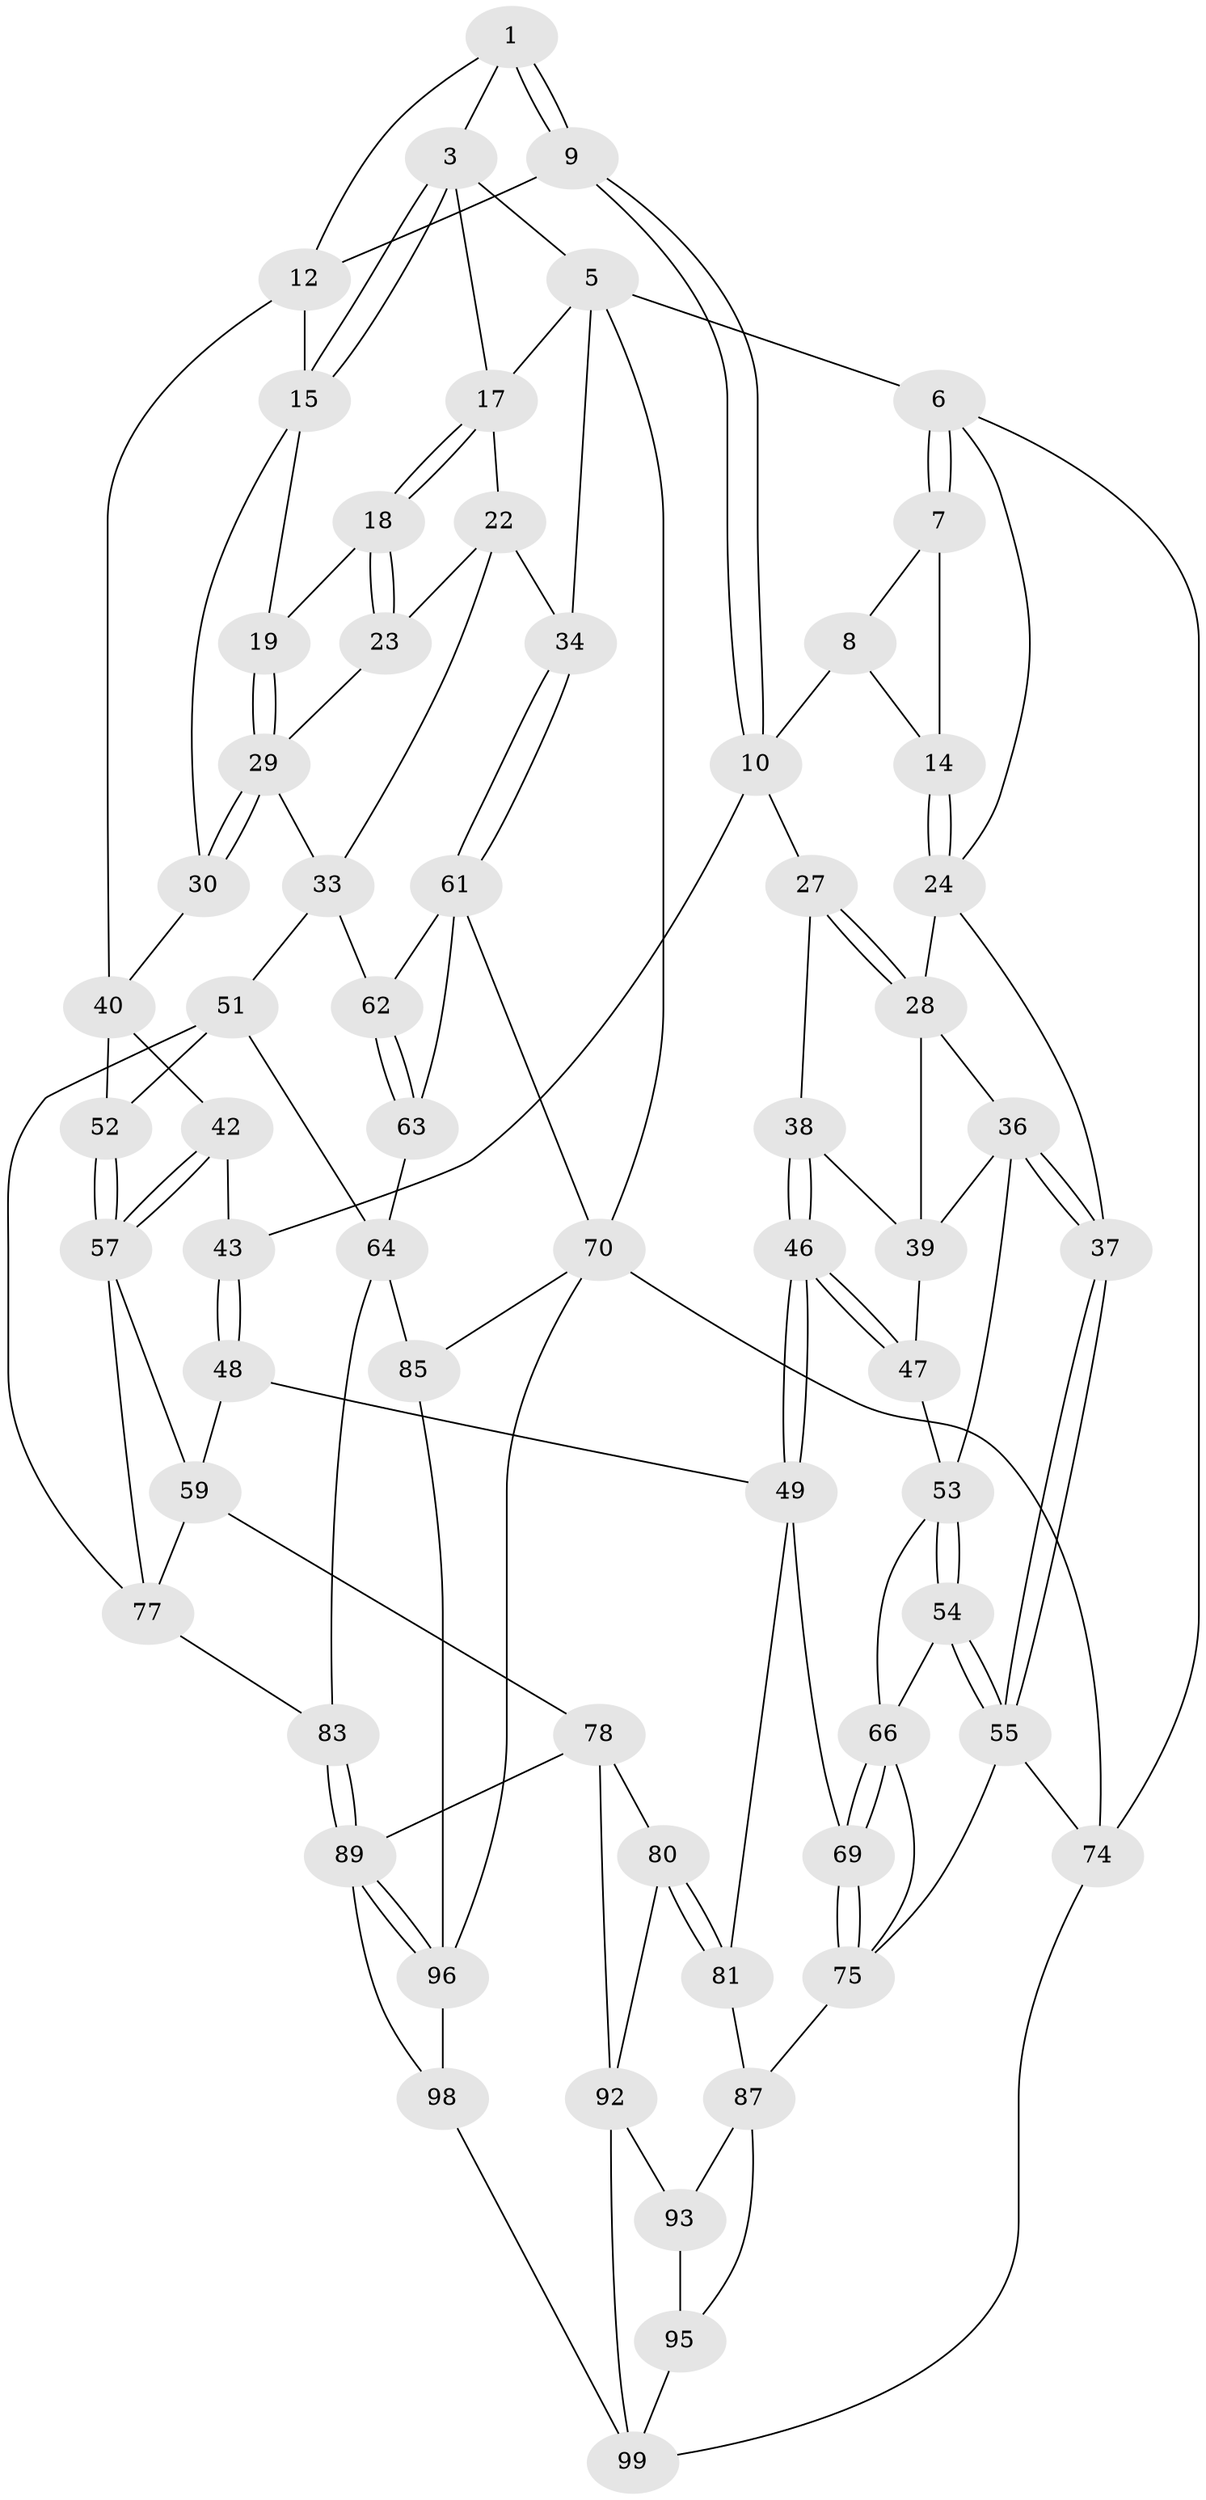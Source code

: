 // original degree distribution, {3: 0.0196078431372549, 4: 0.24509803921568626, 6: 0.22549019607843138, 5: 0.5098039215686274}
// Generated by graph-tools (version 1.1) at 2025/38/02/21/25 10:38:58]
// undirected, 64 vertices, 141 edges
graph export_dot {
graph [start="1"]
  node [color=gray90,style=filled];
  1 [pos="+0.5971978344482558+0",super="+2"];
  3 [pos="+0.948434688559592+0",super="+4"];
  5 [pos="+1+0",super="+20"];
  6 [pos="+0+0"];
  7 [pos="+0+0"];
  8 [pos="+0.48049502053571125+0",super="+11"];
  9 [pos="+0.4418271587158734+0.20276144699460444"];
  10 [pos="+0.419579837682709+0.21367917542201817",super="+26"];
  12 [pos="+0.6455454788763605+0.07112082948400689",super="+13"];
  14 [pos="+0.1679554629403819+0.049798751671564626"];
  15 [pos="+0.7902961469381597+0.11365019777468068",super="+16"];
  17 [pos="+0.9030703299501626+0.14567494262087624",super="+21"];
  18 [pos="+0.8893151717936413+0.16755784611755836"];
  19 [pos="+0.8725249288346081+0.17425047499196017"];
  22 [pos="+0.9554663923603183+0.2139124708906493",super="+32"];
  23 [pos="+0.9236459124398569+0.2090859406552774"];
  24 [pos="+0.14636706698012736+0.12866921890921318",super="+25"];
  27 [pos="+0.34392149301708025+0.263790904308766"];
  28 [pos="+0.14672873195343034+0.14267310524593807",super="+35"];
  29 [pos="+0.7944226105429864+0.29780422377822",super="+31"];
  30 [pos="+0.7048511154453727+0.26370228535617685"];
  33 [pos="+0.8609032611607791+0.35936781356304687",super="+50"];
  34 [pos="+1+0.27802580722696324"];
  36 [pos="+0.017473565066447275+0.32204719943692584",super="+45"];
  37 [pos="+0+0.2798843147546818"];
  38 [pos="+0.31771836527785713+0.2836536504362685"];
  39 [pos="+0.22220975050204533+0.29533659835591125",super="+44"];
  40 [pos="+0.6843649332111483+0.27334217347485684",super="+41"];
  42 [pos="+0.49940073135934565+0.3924802490415709"];
  43 [pos="+0.4588961187110393+0.3772767126517067"];
  46 [pos="+0.29149874355685307+0.47133852628245343"];
  47 [pos="+0.22191149919166184+0.43366303655492694"];
  48 [pos="+0.3635857654854876+0.5196482281256829"];
  49 [pos="+0.32055476060863636+0.5175387320336213",super="+68"];
  51 [pos="+0.7883332986109053+0.5072090195977484",super="+65"];
  52 [pos="+0.6493976900309754+0.49132415777119914"];
  53 [pos="+0.07518758019181593+0.409995267122298",super="+56"];
  54 [pos="+0.0298907537918027+0.5195608871508335"];
  55 [pos="+0+0.5706982797558477",super="+73"];
  57 [pos="+0.609210449916625+0.5200379744912551",super="+58"];
  59 [pos="+0.5395197145429061+0.6393798871543491",super="+60"];
  61 [pos="+1+0.3679956859194959",super="+72"];
  62 [pos="+0.8811137007233757+0.37018930524138777"];
  63 [pos="+0.9711281951982582+0.5926326558623363"];
  64 [pos="+0.904171744163488+0.6236525447994572",super="+82"];
  66 [pos="+0.13843194801623787+0.5721263765456884",super="+67"];
  69 [pos="+0.18192002654860456+0.6223681629142032"];
  70 [pos="+1+1",super="+71"];
  74 [pos="+0+1"];
  75 [pos="+0+0.6803830865374338",super="+76"];
  77 [pos="+0.7727699937196559+0.6126065149191569",super="+84"];
  78 [pos="+0.5113318882728024+0.7311275727504826",super="+79"];
  80 [pos="+0.38248296464421727+0.7766647962044947",super="+91"];
  81 [pos="+0.20654960952991291+0.6375959695878017",super="+86"];
  83 [pos="+0.787546634109057+0.7879778548587276"];
  85 [pos="+0.9296640962788274+0.8249886726402983"];
  87 [pos="+0.14419172558770502+0.7740781619954142",super="+88"];
  89 [pos="+0.6961627269230588+0.8526742016220414",super="+90"];
  92 [pos="+0.29060576822919426+0.8934038050985184",super="+97"];
  93 [pos="+0.23271705699873002+0.9020760225424858",super="+94"];
  95 [pos="+0.09652041850242205+0.9219768296299469",super="+100"];
  96 [pos="+0.8824168122595327+1",super="+102"];
  98 [pos="+0.5747307825664236+1"];
  99 [pos="+0.4407507601151572+1",super="+101"];
  1 -- 9;
  1 -- 9;
  1 -- 3;
  1 -- 12;
  3 -- 15;
  3 -- 15;
  3 -- 17;
  3 -- 5;
  5 -- 6;
  5 -- 70;
  5 -- 34;
  5 -- 17;
  6 -- 7;
  6 -- 7;
  6 -- 74;
  6 -- 24;
  7 -- 8;
  7 -- 14;
  8 -- 10;
  8 -- 14;
  9 -- 10;
  9 -- 10;
  9 -- 12;
  10 -- 27;
  10 -- 43;
  12 -- 40;
  12 -- 15;
  14 -- 24;
  14 -- 24;
  15 -- 19;
  15 -- 30;
  17 -- 18;
  17 -- 18;
  17 -- 22;
  18 -- 19;
  18 -- 23;
  18 -- 23;
  19 -- 29;
  19 -- 29;
  22 -- 23;
  22 -- 33;
  22 -- 34;
  23 -- 29;
  24 -- 28;
  24 -- 37;
  27 -- 28;
  27 -- 28;
  27 -- 38;
  28 -- 36;
  28 -- 39;
  29 -- 30;
  29 -- 30;
  29 -- 33;
  30 -- 40;
  33 -- 51;
  33 -- 62;
  34 -- 61;
  34 -- 61;
  36 -- 37;
  36 -- 37;
  36 -- 53;
  36 -- 39;
  37 -- 55;
  37 -- 55;
  38 -- 39;
  38 -- 46;
  38 -- 46;
  39 -- 47;
  40 -- 42;
  40 -- 52;
  42 -- 43;
  42 -- 57;
  42 -- 57;
  43 -- 48;
  43 -- 48;
  46 -- 47;
  46 -- 47;
  46 -- 49;
  46 -- 49;
  47 -- 53;
  48 -- 49;
  48 -- 59;
  49 -- 81;
  49 -- 69;
  51 -- 52;
  51 -- 64;
  51 -- 77;
  52 -- 57;
  52 -- 57;
  53 -- 54;
  53 -- 54;
  53 -- 66;
  54 -- 55;
  54 -- 55;
  54 -- 66;
  55 -- 74;
  55 -- 75;
  57 -- 59;
  57 -- 77;
  59 -- 77;
  59 -- 78;
  61 -- 62;
  61 -- 70;
  61 -- 63;
  62 -- 63;
  62 -- 63;
  63 -- 64;
  64 -- 83;
  64 -- 85;
  66 -- 69;
  66 -- 69;
  66 -- 75;
  69 -- 75;
  69 -- 75;
  70 -- 74;
  70 -- 96;
  70 -- 85;
  74 -- 99;
  75 -- 87;
  77 -- 83;
  78 -- 89;
  78 -- 80;
  78 -- 92;
  80 -- 81 [weight=2];
  80 -- 81;
  80 -- 92;
  81 -- 87;
  83 -- 89;
  83 -- 89;
  85 -- 96;
  87 -- 95;
  87 -- 93;
  89 -- 96;
  89 -- 96;
  89 -- 98;
  92 -- 93;
  92 -- 99;
  93 -- 95 [weight=2];
  95 -- 99;
  96 -- 98;
  98 -- 99;
}
